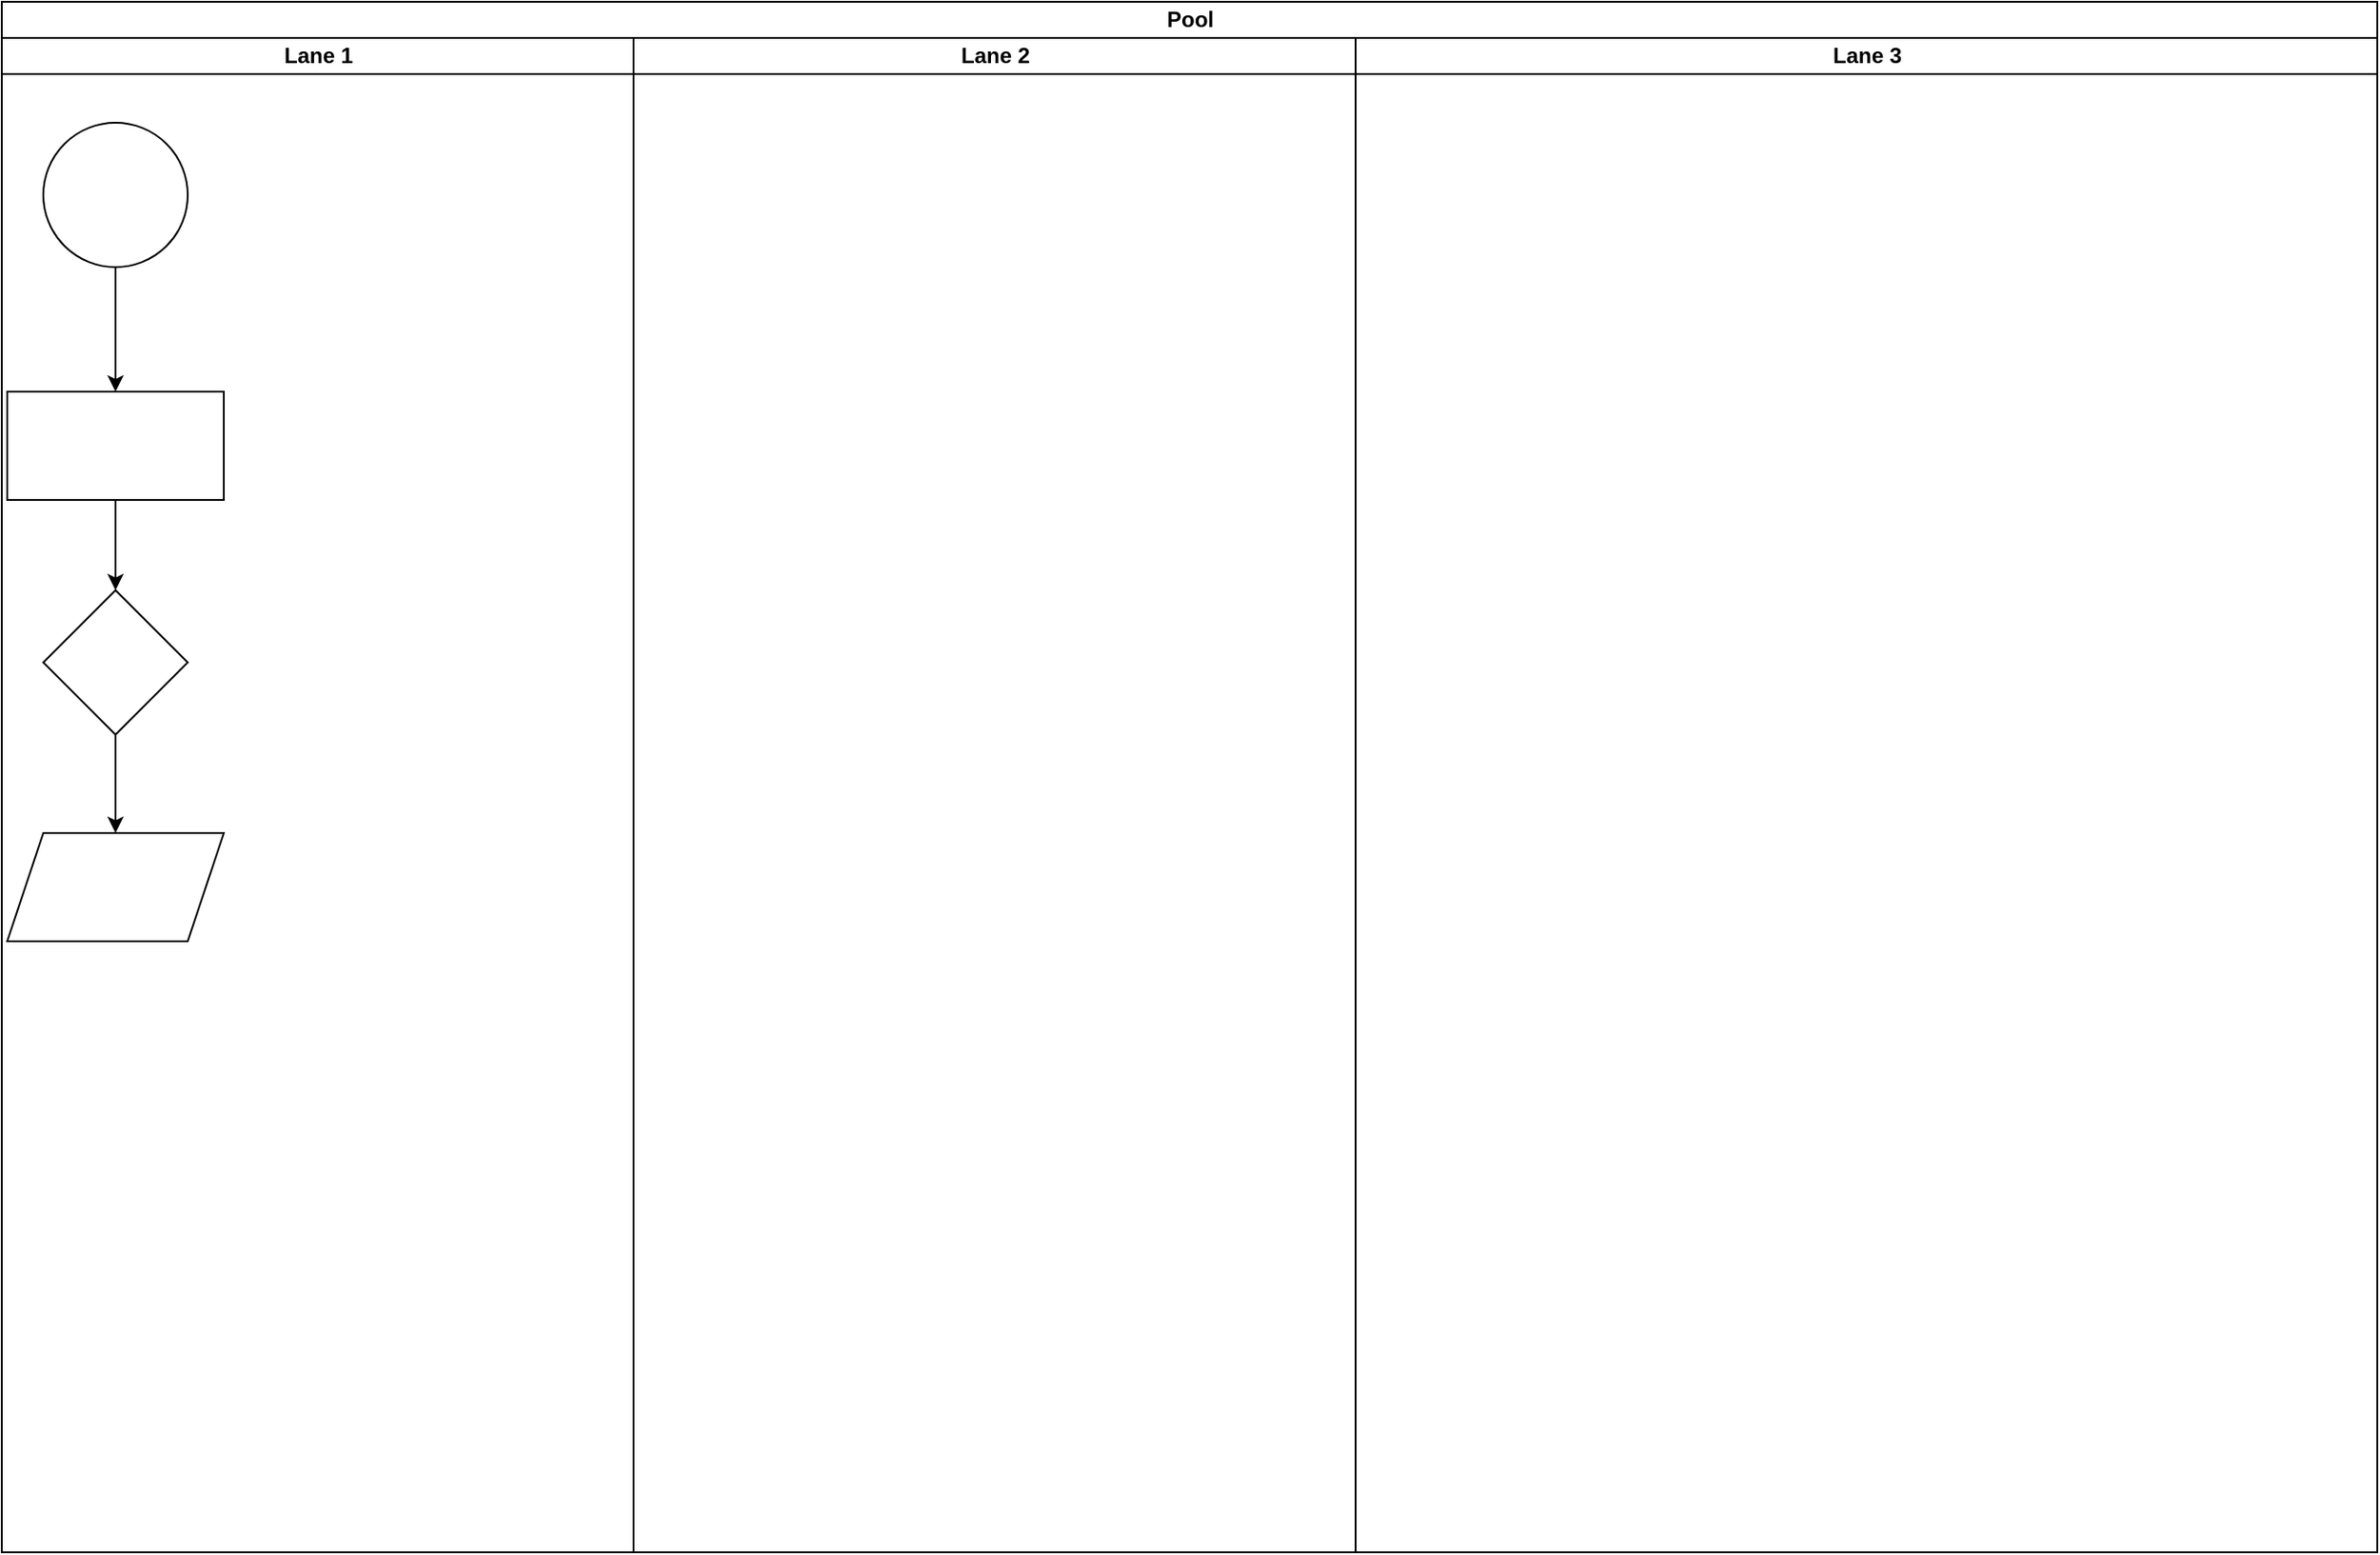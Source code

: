 <mxfile version="13.7.3" type="github">
  <diagram id="C5RBs43oDa-KdzZeNtuy" name="Page-1">
    <mxGraphModel dx="2862" dy="1164" grid="0" gridSize="10" guides="1" tooltips="1" connect="1" arrows="1" fold="1" page="0" pageScale="1" pageWidth="827" pageHeight="1169" math="0" shadow="0">
      <root>
        <mxCell id="WIyWlLk6GJQsqaUBKTNV-0" />
        <mxCell id="WIyWlLk6GJQsqaUBKTNV-1" parent="WIyWlLk6GJQsqaUBKTNV-0" />
        <mxCell id="5GMOXaRXSByuxBIoSZad-0" value="Pool" style="swimlane;html=1;childLayout=stackLayout;resizeParent=1;resizeParentMax=0;startSize=20;" vertex="1" parent="WIyWlLk6GJQsqaUBKTNV-1">
          <mxGeometry x="-620" y="97" width="1316" height="859" as="geometry">
            <mxRectangle x="-620" y="97" width="53" height="20" as="alternateBounds" />
          </mxGeometry>
        </mxCell>
        <mxCell id="5GMOXaRXSByuxBIoSZad-1" value="Lane 1" style="swimlane;html=1;startSize=20;" vertex="1" parent="5GMOXaRXSByuxBIoSZad-0">
          <mxGeometry y="20" width="350" height="839" as="geometry">
            <mxRectangle y="20" width="24" height="822" as="alternateBounds" />
          </mxGeometry>
        </mxCell>
        <mxCell id="MolUDyZSMc_n6LDVdUnB-2" value="" style="edgeStyle=orthogonalEdgeStyle;rounded=0;orthogonalLoop=1;jettySize=auto;html=1;sketch=0;shadow=0;" parent="5GMOXaRXSByuxBIoSZad-1" source="MolUDyZSMc_n6LDVdUnB-0" target="MolUDyZSMc_n6LDVdUnB-1" edge="1">
          <mxGeometry relative="1" as="geometry" />
        </mxCell>
        <mxCell id="MolUDyZSMc_n6LDVdUnB-0" value="" style="ellipse;whiteSpace=wrap;html=1;aspect=fixed;shadow=0;sketch=0;" parent="5GMOXaRXSByuxBIoSZad-1" vertex="1">
          <mxGeometry x="23" y="47" width="80" height="80" as="geometry" />
        </mxCell>
        <mxCell id="MolUDyZSMc_n6LDVdUnB-4" value="" style="edgeStyle=orthogonalEdgeStyle;rounded=0;orthogonalLoop=1;jettySize=auto;html=1;sketch=0;shadow=0;" parent="5GMOXaRXSByuxBIoSZad-1" source="MolUDyZSMc_n6LDVdUnB-1" target="MolUDyZSMc_n6LDVdUnB-3" edge="1">
          <mxGeometry relative="1" as="geometry" />
        </mxCell>
        <mxCell id="MolUDyZSMc_n6LDVdUnB-1" value="" style="whiteSpace=wrap;html=1;sketch=0;shadow=0;" parent="5GMOXaRXSByuxBIoSZad-1" vertex="1">
          <mxGeometry x="3" y="196" width="120" height="60" as="geometry" />
        </mxCell>
        <mxCell id="MolUDyZSMc_n6LDVdUnB-6" value="" style="edgeStyle=orthogonalEdgeStyle;rounded=0;orthogonalLoop=1;jettySize=auto;html=1;sketch=0;shadow=0;" parent="5GMOXaRXSByuxBIoSZad-1" source="MolUDyZSMc_n6LDVdUnB-3" target="MolUDyZSMc_n6LDVdUnB-5" edge="1">
          <mxGeometry relative="1" as="geometry" />
        </mxCell>
        <mxCell id="MolUDyZSMc_n6LDVdUnB-3" value="" style="rhombus;whiteSpace=wrap;html=1;sketch=0;shadow=0;" parent="5GMOXaRXSByuxBIoSZad-1" vertex="1">
          <mxGeometry x="23" y="306" width="80" height="80" as="geometry" />
        </mxCell>
        <mxCell id="MolUDyZSMc_n6LDVdUnB-5" value="" style="shape=parallelogram;perimeter=parallelogramPerimeter;whiteSpace=wrap;html=1;fixedSize=1;sketch=0;shadow=0;" parent="5GMOXaRXSByuxBIoSZad-1" vertex="1">
          <mxGeometry x="3" y="440.5" width="120" height="60" as="geometry" />
        </mxCell>
        <mxCell id="5GMOXaRXSByuxBIoSZad-2" value="Lane 2" style="swimlane;html=1;startSize=20;" vertex="1" parent="5GMOXaRXSByuxBIoSZad-0">
          <mxGeometry x="350" y="20" width="400" height="839" as="geometry" />
        </mxCell>
        <mxCell id="5GMOXaRXSByuxBIoSZad-3" value="Lane 3" style="swimlane;html=1;startSize=20;" vertex="1" parent="5GMOXaRXSByuxBIoSZad-0">
          <mxGeometry x="750" y="20" width="566" height="839" as="geometry" />
        </mxCell>
      </root>
    </mxGraphModel>
  </diagram>
</mxfile>
